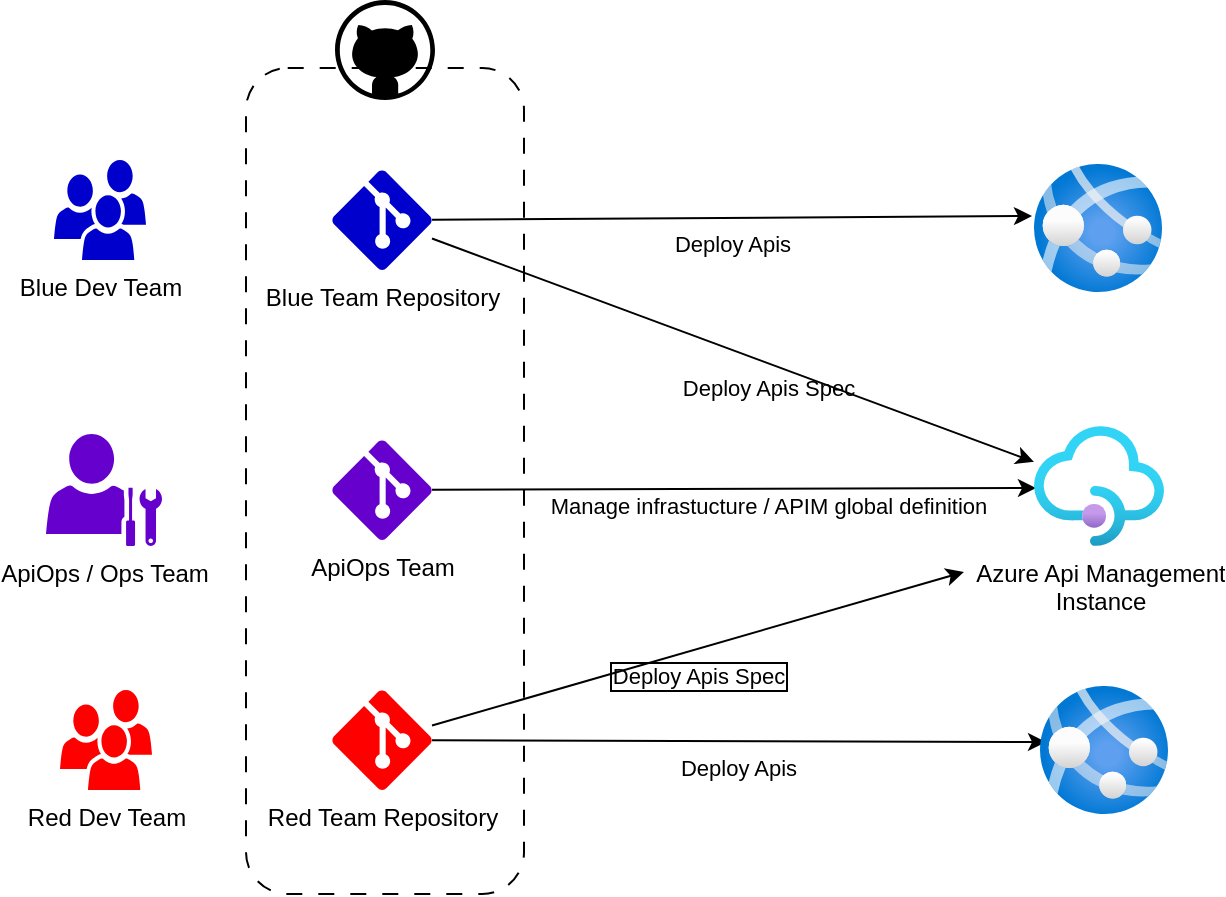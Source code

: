<mxfile>
    <diagram id="kNl__UGa5GxFegPqyisN" name="Page-1">
        <mxGraphModel dx="1038" dy="784" grid="0" gridSize="10" guides="1" tooltips="1" connect="1" arrows="1" fold="1" page="1" pageScale="1" pageWidth="850" pageHeight="1100" background="#ffffff" math="0" shadow="0">
            <root>
                <mxCell id="0"/>
                <mxCell id="1" parent="0"/>
                <mxCell id="11" value="" style="rounded=1;whiteSpace=wrap;html=1;fontColor=#000000;fillColor=none;strokeColor=#000000;dashed=1;dashPattern=8 8;" vertex="1" parent="1">
                    <mxGeometry x="187" y="195" width="139" height="413" as="geometry"/>
                </mxCell>
                <mxCell id="16" style="edgeStyle=none;html=1;entryX=0.015;entryY=0.517;entryDx=0;entryDy=0;entryPerimeter=0;fontColor=#000000;strokeColor=#000000;" edge="1" parent="1" source="3" target="14">
                    <mxGeometry relative="1" as="geometry"/>
                </mxCell>
                <mxCell id="17" value="Manage infrastucture / APIM global definition" style="edgeLabel;html=1;align=center;verticalAlign=top;resizable=0;points=[];fontColor=#000000;labelBackgroundColor=none;fontSize=11;labelPosition=center;verticalLabelPosition=bottom;" vertex="1" connectable="0" parent="16">
                    <mxGeometry x="0.113" y="4" relative="1" as="geometry">
                        <mxPoint as="offset"/>
                    </mxGeometry>
                </mxCell>
                <mxCell id="3" value="ApiOps Team" style="verticalLabelPosition=bottom;html=1;verticalAlign=top;align=center;strokeColor=none;fillColor=#6600CC;shape=mxgraph.azure.git_repository;fontColor=#000000;" parent="1" vertex="1">
                    <mxGeometry x="230" y="381" width="50" height="50" as="geometry"/>
                </mxCell>
                <mxCell id="18" value="Deploy Apis" style="edgeStyle=none;html=1;strokeColor=#000000;fontSize=11;fontColor=#000000;align=center;labelBackgroundColor=none;labelPosition=center;verticalLabelPosition=bottom;verticalAlign=top;" edge="1" parent="1" source="4">
                    <mxGeometry relative="1" as="geometry">
                        <mxPoint x="580" y="269" as="targetPoint"/>
                    </mxGeometry>
                </mxCell>
                <mxCell id="24" style="edgeStyle=none;html=1;labelBackgroundColor=none;strokeColor=#000000;fontSize=11;fontColor=#000000;" edge="1" parent="1" source="4" target="14">
                    <mxGeometry relative="1" as="geometry"/>
                </mxCell>
                <mxCell id="26" value="Deploy Apis Spec" style="edgeLabel;html=1;align=center;verticalAlign=top;resizable=0;points=[];fontSize=11;fontColor=#000000;labelBackgroundColor=none;labelPosition=center;verticalLabelPosition=bottom;" vertex="1" connectable="0" parent="24">
                    <mxGeometry x="0.115" y="1" relative="1" as="geometry">
                        <mxPoint as="offset"/>
                    </mxGeometry>
                </mxCell>
                <mxCell id="4" value="Blue Team Repository" style="verticalLabelPosition=bottom;html=1;verticalAlign=top;align=center;strokeColor=none;fillColor=#0000CC;shape=mxgraph.azure.git_repository;fontColor=#000000;" parent="1" vertex="1">
                    <mxGeometry x="230" y="246" width="50" height="50" as="geometry"/>
                </mxCell>
                <mxCell id="21" value="Deploy Apis" style="edgeStyle=none;html=1;strokeColor=#000000;fontSize=11;fontColor=#000000;labelBackgroundColor=none;labelPosition=center;verticalLabelPosition=bottom;align=center;verticalAlign=top;entryX=0.047;entryY=0.438;entryDx=0;entryDy=0;entryPerimeter=0;" edge="1" parent="1" source="5" target="12">
                    <mxGeometry relative="1" as="geometry">
                        <mxPoint x="424" y="531" as="targetPoint"/>
                    </mxGeometry>
                </mxCell>
                <mxCell id="25" value="Deploy Apis Spec" style="edgeStyle=none;html=1;labelBackgroundColor=none;strokeColor=#000000;fontSize=11;fontColor=#000000;labelPosition=center;verticalLabelPosition=bottom;align=center;verticalAlign=top;labelBorderColor=default;" edge="1" parent="1" source="5">
                    <mxGeometry relative="1" as="geometry">
                        <mxPoint x="546" y="447" as="targetPoint"/>
                    </mxGeometry>
                </mxCell>
                <mxCell id="5" value="Red Team Repository" style="verticalLabelPosition=bottom;html=1;verticalAlign=top;align=center;strokeColor=none;fillColor=#FF0000;shape=mxgraph.azure.git_repository;fontColor=#000000;" parent="1" vertex="1">
                    <mxGeometry x="230" y="506" width="50" height="50" as="geometry"/>
                </mxCell>
                <mxCell id="6" value="" style="verticalLabelPosition=bottom;html=1;verticalAlign=top;align=center;strokeColor=none;fillColor=#000000;shape=mxgraph.azure.github_code;pointerEvents=1;" parent="1" vertex="1">
                    <mxGeometry x="231.5" y="161" width="50" height="50" as="geometry"/>
                </mxCell>
                <mxCell id="8" value="ApiOps / Ops Team" style="sketch=0;pointerEvents=1;shadow=0;dashed=0;html=1;strokeColor=none;fillColor=#6600CC;labelPosition=center;verticalLabelPosition=bottom;verticalAlign=top;outlineConnect=0;align=center;shape=mxgraph.office.users.administrator;fontColor=#000000;" parent="1" vertex="1">
                    <mxGeometry x="87" y="378" width="58" height="56" as="geometry"/>
                </mxCell>
                <mxCell id="9" value="Blue Dev Team" style="sketch=0;pointerEvents=1;shadow=0;dashed=0;html=1;strokeColor=none;fillColor=#0000CC;labelPosition=center;verticalLabelPosition=bottom;verticalAlign=top;outlineConnect=0;align=center;shape=mxgraph.office.users.users;fontColor=#000000;" parent="1" vertex="1">
                    <mxGeometry x="91" y="241" width="46" height="50" as="geometry"/>
                </mxCell>
                <mxCell id="10" value="Red Dev Team" style="sketch=0;pointerEvents=1;shadow=0;dashed=0;html=1;strokeColor=none;fillColor=#FF0000;labelPosition=center;verticalLabelPosition=bottom;verticalAlign=top;outlineConnect=0;align=center;shape=mxgraph.office.users.users;fontColor=#000000;" vertex="1" parent="1">
                    <mxGeometry x="94" y="506" width="46" height="50" as="geometry"/>
                </mxCell>
                <mxCell id="12" value="" style="aspect=fixed;html=1;points=[];align=center;image;fontSize=12;image=img/lib/azure2/containers/App_Services.svg;dashed=1;dashPattern=8 8;strokeColor=#000000;fontColor=#000000;fillColor=#FF0000;" vertex="1" parent="1">
                    <mxGeometry x="584" y="504" width="64" height="64" as="geometry"/>
                </mxCell>
                <mxCell id="13" value="" style="aspect=fixed;html=1;points=[];align=center;image;fontSize=12;image=img/lib/azure2/containers/App_Services.svg;dashed=1;dashPattern=8 8;strokeColor=#000000;fontColor=#000000;fillColor=#FF0000;" vertex="1" parent="1">
                    <mxGeometry x="581" y="243" width="64" height="64" as="geometry"/>
                </mxCell>
                <mxCell id="14" value="Azure Api Management&lt;br&gt;Instance" style="aspect=fixed;html=1;points=[];align=center;image;fontSize=12;image=img/lib/azure2/integration/API_Management_Services.svg;dashed=1;dashPattern=8 8;strokeColor=#000000;fontColor=#000000;fillColor=#FF0000;labelBackgroundColor=none;" vertex="1" parent="1">
                    <mxGeometry x="581" y="374" width="65" height="60" as="geometry"/>
                </mxCell>
            </root>
        </mxGraphModel>
    </diagram>
</mxfile>